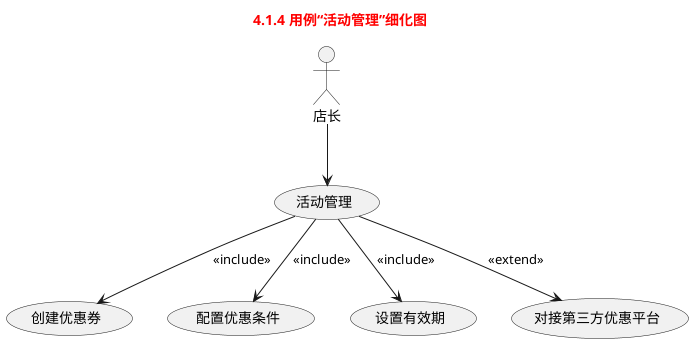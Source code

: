 @startuml
title <color:red><b>4.1.4 用例“活动管理”细化图</b></color>

actor 店长 as Manager

Manager --> (活动管理)

(活动管理) --> (创建优惠券) : <<include>>
(活动管理) --> (配置优惠条件) : <<include>>
(活动管理) --> (设置有效期) : <<include>>
(活动管理) --> (对接第三方优惠平台) : <<extend>>
@enduml
